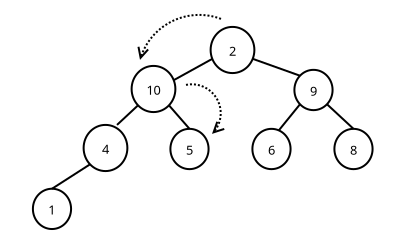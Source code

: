 <?xml version="1.0" encoding="UTF-8"?>
<dia:diagram xmlns:dia="http://www.lysator.liu.se/~alla/dia/">
  <dia:layer name="Background" visible="true">
    <dia:object type="Flowchart - Ellipse" version="0" id="O0">
      <dia:attribute name="obj_pos">
        <dia:point val="2.045,8.942"/>
      </dia:attribute>
      <dia:attribute name="obj_bb">
        <dia:rectangle val="1.995,8.892;4.005,11.008"/>
      </dia:attribute>
      <dia:attribute name="elem_corner">
        <dia:point val="2.045,8.942"/>
      </dia:attribute>
      <dia:attribute name="elem_width">
        <dia:real val="1.909"/>
      </dia:attribute>
      <dia:attribute name="elem_height">
        <dia:real val="2.015"/>
      </dia:attribute>
      <dia:attribute name="show_background">
        <dia:boolean val="true"/>
      </dia:attribute>
      <dia:attribute name="padding">
        <dia:real val="0.354"/>
      </dia:attribute>
      <dia:attribute name="text">
        <dia:composite type="text">
          <dia:attribute name="string">
            <dia:string>#1#</dia:string>
          </dia:attribute>
          <dia:attribute name="font">
            <dia:font family="sans" style="0" name="Helvetica"/>
          </dia:attribute>
          <dia:attribute name="height">
            <dia:real val="0.8"/>
          </dia:attribute>
          <dia:attribute name="pos">
            <dia:point val="3,10.1"/>
          </dia:attribute>
          <dia:attribute name="color">
            <dia:color val="#000000"/>
          </dia:attribute>
          <dia:attribute name="alignment">
            <dia:enum val="1"/>
          </dia:attribute>
        </dia:composite>
      </dia:attribute>
    </dia:object>
    <dia:object type="Flowchart - Ellipse" version="0" id="O1">
      <dia:attribute name="obj_pos">
        <dia:point val="6.981,2.8"/>
      </dia:attribute>
      <dia:attribute name="obj_bb">
        <dia:rectangle val="6.931,2.75;9.219,5.16"/>
      </dia:attribute>
      <dia:attribute name="elem_corner">
        <dia:point val="6.981,2.8"/>
      </dia:attribute>
      <dia:attribute name="elem_width">
        <dia:real val="2.188"/>
      </dia:attribute>
      <dia:attribute name="elem_height">
        <dia:real val="2.309"/>
      </dia:attribute>
      <dia:attribute name="show_background">
        <dia:boolean val="true"/>
      </dia:attribute>
      <dia:attribute name="padding">
        <dia:real val="0.354"/>
      </dia:attribute>
      <dia:attribute name="text">
        <dia:composite type="text">
          <dia:attribute name="string">
            <dia:string>#10#</dia:string>
          </dia:attribute>
          <dia:attribute name="font">
            <dia:font family="sans" style="0" name="Helvetica"/>
          </dia:attribute>
          <dia:attribute name="height">
            <dia:real val="0.8"/>
          </dia:attribute>
          <dia:attribute name="pos">
            <dia:point val="8.075,4.105"/>
          </dia:attribute>
          <dia:attribute name="color">
            <dia:color val="#000000"/>
          </dia:attribute>
          <dia:attribute name="alignment">
            <dia:enum val="1"/>
          </dia:attribute>
        </dia:composite>
      </dia:attribute>
    </dia:object>
    <dia:object type="Flowchart - Ellipse" version="0" id="O2">
      <dia:attribute name="obj_pos">
        <dia:point val="4.581,5.75"/>
      </dia:attribute>
      <dia:attribute name="obj_bb">
        <dia:rectangle val="4.531,5.7;6.819,8.11"/>
      </dia:attribute>
      <dia:attribute name="elem_corner">
        <dia:point val="4.581,5.75"/>
      </dia:attribute>
      <dia:attribute name="elem_width">
        <dia:real val="2.188"/>
      </dia:attribute>
      <dia:attribute name="elem_height">
        <dia:real val="2.309"/>
      </dia:attribute>
      <dia:attribute name="show_background">
        <dia:boolean val="true"/>
      </dia:attribute>
      <dia:attribute name="padding">
        <dia:real val="0.354"/>
      </dia:attribute>
      <dia:attribute name="text">
        <dia:composite type="text">
          <dia:attribute name="string">
            <dia:string>#4#</dia:string>
          </dia:attribute>
          <dia:attribute name="font">
            <dia:font family="sans" style="0" name="Helvetica"/>
          </dia:attribute>
          <dia:attribute name="height">
            <dia:real val="0.8"/>
          </dia:attribute>
          <dia:attribute name="pos">
            <dia:point val="5.675,7.055"/>
          </dia:attribute>
          <dia:attribute name="color">
            <dia:color val="#000000"/>
          </dia:attribute>
          <dia:attribute name="alignment">
            <dia:enum val="1"/>
          </dia:attribute>
        </dia:composite>
      </dia:attribute>
    </dia:object>
    <dia:object type="Flowchart - Ellipse" version="0" id="O3">
      <dia:attribute name="obj_pos">
        <dia:point val="13.02,5.947"/>
      </dia:attribute>
      <dia:attribute name="obj_bb">
        <dia:rectangle val="12.97,5.897;14.98,8.013"/>
      </dia:attribute>
      <dia:attribute name="elem_corner">
        <dia:point val="13.02,5.947"/>
      </dia:attribute>
      <dia:attribute name="elem_width">
        <dia:real val="1.909"/>
      </dia:attribute>
      <dia:attribute name="elem_height">
        <dia:real val="2.015"/>
      </dia:attribute>
      <dia:attribute name="show_background">
        <dia:boolean val="true"/>
      </dia:attribute>
      <dia:attribute name="padding">
        <dia:real val="0.354"/>
      </dia:attribute>
      <dia:attribute name="text">
        <dia:composite type="text">
          <dia:attribute name="string">
            <dia:string>#6#</dia:string>
          </dia:attribute>
          <dia:attribute name="font">
            <dia:font family="sans" style="0" name="Helvetica"/>
          </dia:attribute>
          <dia:attribute name="height">
            <dia:real val="0.8"/>
          </dia:attribute>
          <dia:attribute name="pos">
            <dia:point val="13.975,7.105"/>
          </dia:attribute>
          <dia:attribute name="color">
            <dia:color val="#000000"/>
          </dia:attribute>
          <dia:attribute name="alignment">
            <dia:enum val="1"/>
          </dia:attribute>
        </dia:composite>
      </dia:attribute>
    </dia:object>
    <dia:object type="Flowchart - Ellipse" version="0" id="O4">
      <dia:attribute name="obj_pos">
        <dia:point val="10.931,0.85"/>
      </dia:attribute>
      <dia:attribute name="obj_bb">
        <dia:rectangle val="10.881,0.8;13.169,3.21"/>
      </dia:attribute>
      <dia:attribute name="elem_corner">
        <dia:point val="10.931,0.85"/>
      </dia:attribute>
      <dia:attribute name="elem_width">
        <dia:real val="2.188"/>
      </dia:attribute>
      <dia:attribute name="elem_height">
        <dia:real val="2.309"/>
      </dia:attribute>
      <dia:attribute name="show_background">
        <dia:boolean val="true"/>
      </dia:attribute>
      <dia:attribute name="padding">
        <dia:real val="0.354"/>
      </dia:attribute>
      <dia:attribute name="text">
        <dia:composite type="text">
          <dia:attribute name="string">
            <dia:string>#2#</dia:string>
          </dia:attribute>
          <dia:attribute name="font">
            <dia:font family="sans" style="0" name="Helvetica"/>
          </dia:attribute>
          <dia:attribute name="height">
            <dia:real val="0.8"/>
          </dia:attribute>
          <dia:attribute name="pos">
            <dia:point val="12.025,2.155"/>
          </dia:attribute>
          <dia:attribute name="color">
            <dia:color val="#000000"/>
          </dia:attribute>
          <dia:attribute name="alignment">
            <dia:enum val="1"/>
          </dia:attribute>
        </dia:composite>
      </dia:attribute>
    </dia:object>
    <dia:object type="Flowchart - Ellipse" version="0" id="O5">
      <dia:attribute name="obj_pos">
        <dia:point val="15.12,2.997"/>
      </dia:attribute>
      <dia:attribute name="obj_bb">
        <dia:rectangle val="15.07,2.947;17.08,5.063"/>
      </dia:attribute>
      <dia:attribute name="elem_corner">
        <dia:point val="15.12,2.997"/>
      </dia:attribute>
      <dia:attribute name="elem_width">
        <dia:real val="1.909"/>
      </dia:attribute>
      <dia:attribute name="elem_height">
        <dia:real val="2.015"/>
      </dia:attribute>
      <dia:attribute name="show_background">
        <dia:boolean val="true"/>
      </dia:attribute>
      <dia:attribute name="padding">
        <dia:real val="0.354"/>
      </dia:attribute>
      <dia:attribute name="text">
        <dia:composite type="text">
          <dia:attribute name="string">
            <dia:string>#9#</dia:string>
          </dia:attribute>
          <dia:attribute name="font">
            <dia:font family="sans" style="0" name="Helvetica"/>
          </dia:attribute>
          <dia:attribute name="height">
            <dia:real val="0.8"/>
          </dia:attribute>
          <dia:attribute name="pos">
            <dia:point val="16.075,4.155"/>
          </dia:attribute>
          <dia:attribute name="color">
            <dia:color val="#000000"/>
          </dia:attribute>
          <dia:attribute name="alignment">
            <dia:enum val="1"/>
          </dia:attribute>
        </dia:composite>
      </dia:attribute>
    </dia:object>
    <dia:object type="Flowchart - Ellipse" version="0" id="O6">
      <dia:attribute name="obj_pos">
        <dia:point val="8.92,5.947"/>
      </dia:attribute>
      <dia:attribute name="obj_bb">
        <dia:rectangle val="8.87,5.897;10.88,8.013"/>
      </dia:attribute>
      <dia:attribute name="elem_corner">
        <dia:point val="8.92,5.947"/>
      </dia:attribute>
      <dia:attribute name="elem_width">
        <dia:real val="1.909"/>
      </dia:attribute>
      <dia:attribute name="elem_height">
        <dia:real val="2.015"/>
      </dia:attribute>
      <dia:attribute name="show_background">
        <dia:boolean val="true"/>
      </dia:attribute>
      <dia:attribute name="padding">
        <dia:real val="0.354"/>
      </dia:attribute>
      <dia:attribute name="text">
        <dia:composite type="text">
          <dia:attribute name="string">
            <dia:string>#5#</dia:string>
          </dia:attribute>
          <dia:attribute name="font">
            <dia:font family="sans" style="0" name="Helvetica"/>
          </dia:attribute>
          <dia:attribute name="height">
            <dia:real val="0.8"/>
          </dia:attribute>
          <dia:attribute name="pos">
            <dia:point val="9.875,7.105"/>
          </dia:attribute>
          <dia:attribute name="color">
            <dia:color val="#000000"/>
          </dia:attribute>
          <dia:attribute name="alignment">
            <dia:enum val="1"/>
          </dia:attribute>
        </dia:composite>
      </dia:attribute>
    </dia:object>
    <dia:object type="Flowchart - Ellipse" version="0" id="O7">
      <dia:attribute name="obj_pos">
        <dia:point val="17.12,5.947"/>
      </dia:attribute>
      <dia:attribute name="obj_bb">
        <dia:rectangle val="17.07,5.897;19.08,8.013"/>
      </dia:attribute>
      <dia:attribute name="elem_corner">
        <dia:point val="17.12,5.947"/>
      </dia:attribute>
      <dia:attribute name="elem_width">
        <dia:real val="1.909"/>
      </dia:attribute>
      <dia:attribute name="elem_height">
        <dia:real val="2.015"/>
      </dia:attribute>
      <dia:attribute name="show_background">
        <dia:boolean val="true"/>
      </dia:attribute>
      <dia:attribute name="padding">
        <dia:real val="0.354"/>
      </dia:attribute>
      <dia:attribute name="text">
        <dia:composite type="text">
          <dia:attribute name="string">
            <dia:string>#8#</dia:string>
          </dia:attribute>
          <dia:attribute name="font">
            <dia:font family="sans" style="0" name="Helvetica"/>
          </dia:attribute>
          <dia:attribute name="height">
            <dia:real val="0.8"/>
          </dia:attribute>
          <dia:attribute name="pos">
            <dia:point val="18.075,7.105"/>
          </dia:attribute>
          <dia:attribute name="color">
            <dia:color val="#000000"/>
          </dia:attribute>
          <dia:attribute name="alignment">
            <dia:enum val="1"/>
          </dia:attribute>
        </dia:composite>
      </dia:attribute>
    </dia:object>
    <dia:object type="Standard - Line" version="0" id="O8">
      <dia:attribute name="obj_pos">
        <dia:point val="9.086,3.513"/>
      </dia:attribute>
      <dia:attribute name="obj_bb">
        <dia:rectangle val="9.018,2.379;11.082,3.581"/>
      </dia:attribute>
      <dia:attribute name="conn_endpoints">
        <dia:point val="9.086,3.513"/>
        <dia:point val="11.014,2.447"/>
      </dia:attribute>
      <dia:attribute name="numcp">
        <dia:int val="1"/>
      </dia:attribute>
      <dia:connections>
        <dia:connection handle="0" to="O1" connection="1"/>
        <dia:connection handle="1" to="O4" connection="9"/>
      </dia:connections>
    </dia:object>
    <dia:object type="Standard - Line" version="0" id="O9">
      <dia:attribute name="obj_pos">
        <dia:point val="13.036,2.447"/>
      </dia:attribute>
      <dia:attribute name="obj_bb">
        <dia:rectangle val="12.972,2.383;15.464,3.356"/>
      </dia:attribute>
      <dia:attribute name="conn_endpoints">
        <dia:point val="13.036,2.447"/>
        <dia:point val="15.4,3.292"/>
      </dia:attribute>
      <dia:attribute name="numcp">
        <dia:int val="1"/>
      </dia:attribute>
      <dia:connections>
        <dia:connection handle="0" to="O4" connection="15"/>
        <dia:connection handle="1" to="O5" connection="6"/>
      </dia:connections>
    </dia:object>
    <dia:object type="Standard - Line" version="0" id="O10">
      <dia:attribute name="obj_pos">
        <dia:point val="6.25,5.75"/>
      </dia:attribute>
      <dia:attribute name="obj_bb">
        <dia:rectangle val="6.179,4.701;7.372,5.821"/>
      </dia:attribute>
      <dia:attribute name="conn_endpoints">
        <dia:point val="6.25,5.75"/>
        <dia:point val="7.302,4.771"/>
      </dia:attribute>
      <dia:attribute name="numcp">
        <dia:int val="1"/>
      </dia:attribute>
      <dia:connections>
        <dia:connection handle="1" to="O1" connection="10"/>
      </dia:connections>
    </dia:object>
    <dia:object type="Standard - Line" version="0" id="O11">
      <dia:attribute name="obj_pos">
        <dia:point val="8.848,4.771"/>
      </dia:attribute>
      <dia:attribute name="obj_bb">
        <dia:rectangle val="8.778,4.701;9.946,6.018"/>
      </dia:attribute>
      <dia:attribute name="conn_endpoints">
        <dia:point val="8.848,4.771"/>
        <dia:point val="9.875,5.947"/>
      </dia:attribute>
      <dia:attribute name="numcp">
        <dia:int val="1"/>
      </dia:attribute>
      <dia:connections>
        <dia:connection handle="0" to="O1" connection="14"/>
        <dia:connection handle="1" to="O6" connection="4"/>
      </dia:connections>
    </dia:object>
    <dia:object type="Standard - Line" version="0" id="O12">
      <dia:attribute name="obj_pos">
        <dia:point val="14.34,6.024"/>
      </dia:attribute>
      <dia:attribute name="obj_bb">
        <dia:rectangle val="14.27,4.647;15.47,6.094"/>
      </dia:attribute>
      <dia:attribute name="conn_endpoints">
        <dia:point val="14.34,6.024"/>
        <dia:point val="15.4,4.718"/>
      </dia:attribute>
      <dia:attribute name="numcp">
        <dia:int val="1"/>
      </dia:attribute>
      <dia:connections>
        <dia:connection handle="0" to="O3" connection="3"/>
        <dia:connection handle="1" to="O5" connection="10"/>
      </dia:connections>
    </dia:object>
    <dia:object type="Standard - Line" version="0" id="O13">
      <dia:attribute name="obj_pos">
        <dia:point val="16.75,4.718"/>
      </dia:attribute>
      <dia:attribute name="obj_bb">
        <dia:rectangle val="16.679,4.647;18.146,6.018"/>
      </dia:attribute>
      <dia:attribute name="conn_endpoints">
        <dia:point val="16.75,4.718"/>
        <dia:point val="18.075,5.947"/>
      </dia:attribute>
      <dia:attribute name="numcp">
        <dia:int val="1"/>
      </dia:attribute>
      <dia:connections>
        <dia:connection handle="0" to="O5" connection="14"/>
        <dia:connection handle="1" to="O7" connection="4"/>
      </dia:connections>
    </dia:object>
    <dia:object type="Standard - Line" version="0" id="O14">
      <dia:attribute name="obj_pos">
        <dia:point val="4.902,7.721"/>
      </dia:attribute>
      <dia:attribute name="obj_bb">
        <dia:rectangle val="2.931,7.652;4.971,9.011"/>
      </dia:attribute>
      <dia:attribute name="conn_endpoints">
        <dia:point val="4.902,7.721"/>
        <dia:point val="3,8.942"/>
      </dia:attribute>
      <dia:attribute name="numcp">
        <dia:int val="1"/>
      </dia:attribute>
      <dia:connections>
        <dia:connection handle="0" to="O2" connection="10"/>
        <dia:connection handle="1" to="O0" connection="4"/>
      </dia:connections>
    </dia:object>
    <dia:object type="Standard - Line" version="0" id="O15">
      <dia:attribute name="obj_pos">
        <dia:point val="0.5,0.25"/>
      </dia:attribute>
      <dia:attribute name="obj_bb">
        <dia:rectangle val="0.45,0.2;0.55,12"/>
      </dia:attribute>
      <dia:attribute name="conn_endpoints">
        <dia:point val="0.5,0.25"/>
        <dia:point val="0.5,11.95"/>
      </dia:attribute>
      <dia:attribute name="numcp">
        <dia:int val="1"/>
      </dia:attribute>
      <dia:attribute name="line_color">
        <dia:color val="#ffffff"/>
      </dia:attribute>
    </dia:object>
    <dia:object type="Standard - Line" version="0" id="O16">
      <dia:attribute name="obj_pos">
        <dia:point val="20.075,-0.395"/>
      </dia:attribute>
      <dia:attribute name="obj_bb">
        <dia:rectangle val="20.025,-0.445;20.125,11.355"/>
      </dia:attribute>
      <dia:attribute name="conn_endpoints">
        <dia:point val="20.075,-0.395"/>
        <dia:point val="20.075,11.305"/>
      </dia:attribute>
      <dia:attribute name="numcp">
        <dia:int val="1"/>
      </dia:attribute>
      <dia:attribute name="line_color">
        <dia:color val="#ffffff"/>
      </dia:attribute>
    </dia:object>
    <dia:object type="Standard - Arc" version="0" id="O17">
      <dia:attribute name="obj_pos">
        <dia:point val="11.45,0.45"/>
      </dia:attribute>
      <dia:attribute name="obj_bb">
        <dia:rectangle val="7.13,0.201;11.517,2.969"/>
      </dia:attribute>
      <dia:attribute name="conn_endpoints">
        <dia:point val="11.45,0.45"/>
        <dia:point val="7.4,2.5"/>
      </dia:attribute>
      <dia:attribute name="curve_distance">
        <dia:real val="1"/>
      </dia:attribute>
      <dia:attribute name="line_style">
        <dia:enum val="1"/>
      </dia:attribute>
      <dia:attribute name="dashlength">
        <dia:real val="0.1"/>
      </dia:attribute>
      <dia:attribute name="end_arrow">
        <dia:enum val="1"/>
      </dia:attribute>
      <dia:attribute name="end_arrow_length">
        <dia:real val="0.5"/>
      </dia:attribute>
      <dia:attribute name="end_arrow_width">
        <dia:real val="0.5"/>
      </dia:attribute>
    </dia:object>
    <dia:object type="Standard - Arc" version="0" id="O18">
      <dia:attribute name="obj_pos">
        <dia:point val="9.7,3.75"/>
      </dia:attribute>
      <dia:attribute name="obj_bb">
        <dia:rectangle val="9.632,3.671;11.485,6.479"/>
      </dia:attribute>
      <dia:attribute name="conn_endpoints">
        <dia:point val="9.7,3.75"/>
        <dia:point val="11,6.2"/>
      </dia:attribute>
      <dia:attribute name="curve_distance">
        <dia:real val="-1.038"/>
      </dia:attribute>
      <dia:attribute name="line_style">
        <dia:enum val="1"/>
      </dia:attribute>
      <dia:attribute name="dashlength">
        <dia:real val="0.1"/>
      </dia:attribute>
      <dia:attribute name="end_arrow">
        <dia:enum val="1"/>
      </dia:attribute>
      <dia:attribute name="end_arrow_length">
        <dia:real val="0.5"/>
      </dia:attribute>
      <dia:attribute name="end_arrow_width">
        <dia:real val="0.5"/>
      </dia:attribute>
    </dia:object>
  </dia:layer>
</dia:diagram>
